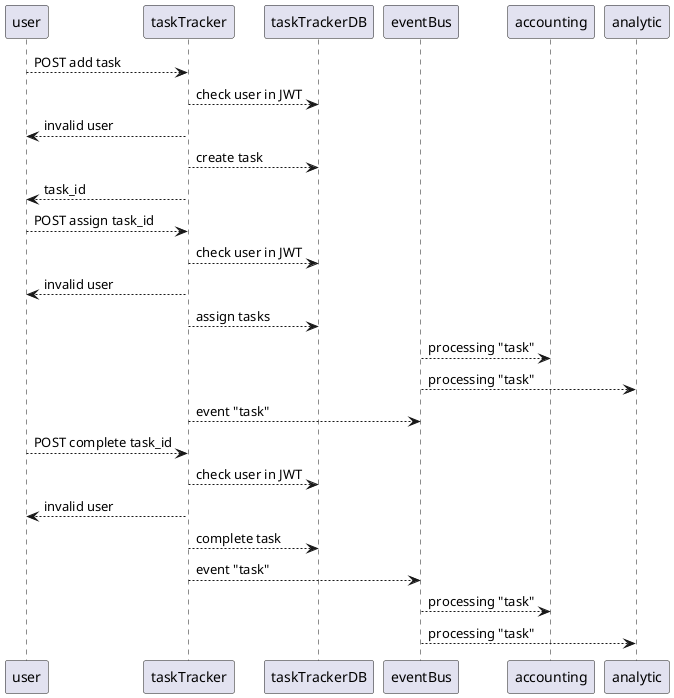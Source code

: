 @startuml task_flow

user --> taskTracker: POST add task
taskTracker --> taskTrackerDB: check user in JWT
taskTracker --> user: invalid user
taskTracker --> taskTrackerDB: create task
taskTracker --> user: task_id

user --> taskTracker: POST assign task_id
taskTracker --> taskTrackerDB: check user in JWT
taskTracker --> user: invalid user
taskTracker --> taskTrackerDB: assign tasks
eventBus --> accounting: processing "task"
eventBus --> analytic: processing "task"
taskTracker --> eventBus: event "task"

user --> taskTracker: POST complete task_id
taskTracker --> taskTrackerDB: check user in JWT
taskTracker --> user: invalid user
taskTracker --> taskTrackerDB: complete task
taskTracker --> eventBus: event "task"
eventBus --> accounting: processing "task"
eventBus --> analytic: processing "task"

@enduml